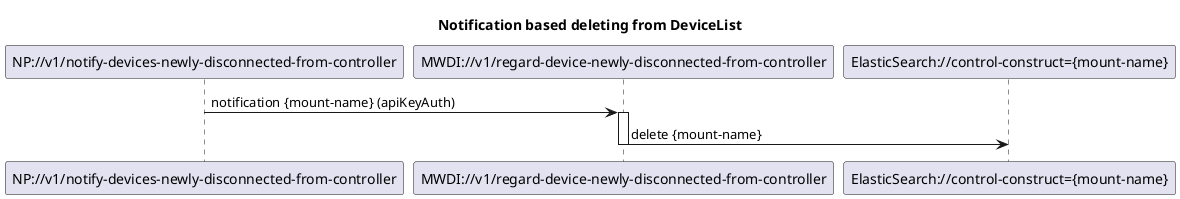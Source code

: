@startuml 021_NotificationBasedDeviceListSyncDelete
skinparam responseMessageBelowArrow true

title  Notification based deleting from DeviceList

participant "NP://v1/notify-devices-newly-disconnected-from-controller" as subscription
participant "MWDI://v1/regard-device-newly-disconnected-from-controller" as regardNewDevice
participant "ElasticSearch://control-construct={mount-name}" as es

subscription -> regardNewDevice: notification {mount-name} (apiKeyAuth)
activate regardNewDevice

regardNewDevice -> es: delete {mount-name}
deactivate regardNewDevice

@enduml